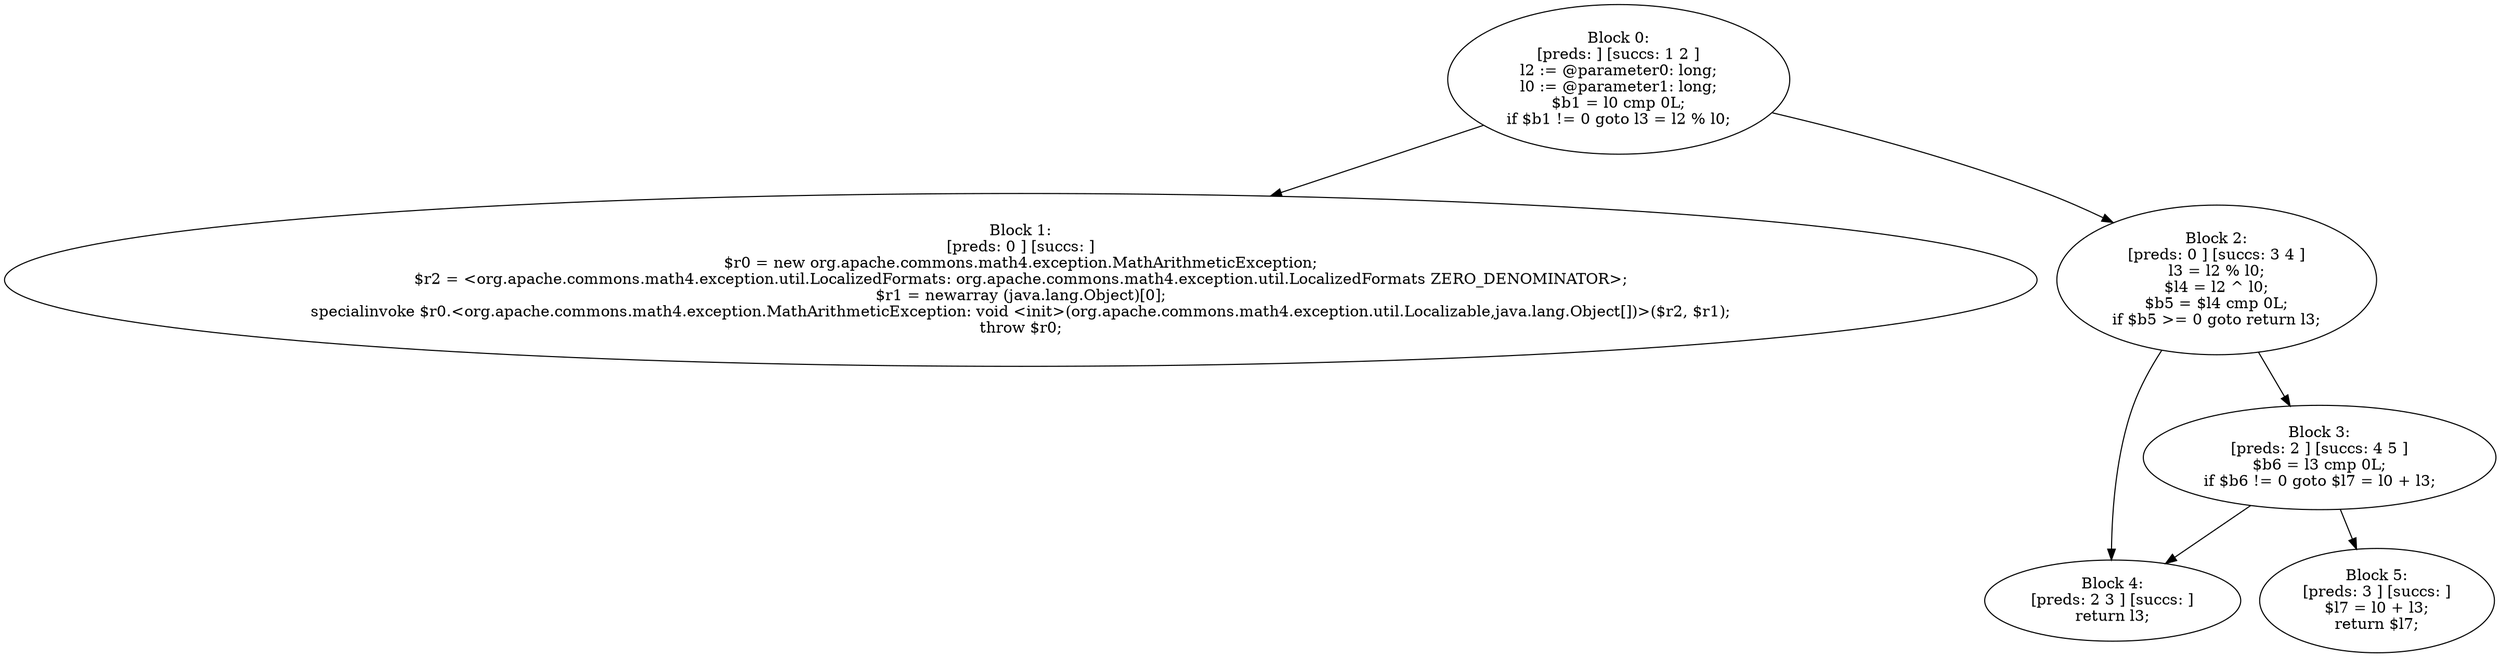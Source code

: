 digraph "unitGraph" {
    "Block 0:
[preds: ] [succs: 1 2 ]
l2 := @parameter0: long;
l0 := @parameter1: long;
$b1 = l0 cmp 0L;
if $b1 != 0 goto l3 = l2 % l0;
"
    "Block 1:
[preds: 0 ] [succs: ]
$r0 = new org.apache.commons.math4.exception.MathArithmeticException;
$r2 = <org.apache.commons.math4.exception.util.LocalizedFormats: org.apache.commons.math4.exception.util.LocalizedFormats ZERO_DENOMINATOR>;
$r1 = newarray (java.lang.Object)[0];
specialinvoke $r0.<org.apache.commons.math4.exception.MathArithmeticException: void <init>(org.apache.commons.math4.exception.util.Localizable,java.lang.Object[])>($r2, $r1);
throw $r0;
"
    "Block 2:
[preds: 0 ] [succs: 3 4 ]
l3 = l2 % l0;
$l4 = l2 ^ l0;
$b5 = $l4 cmp 0L;
if $b5 >= 0 goto return l3;
"
    "Block 3:
[preds: 2 ] [succs: 4 5 ]
$b6 = l3 cmp 0L;
if $b6 != 0 goto $l7 = l0 + l3;
"
    "Block 4:
[preds: 2 3 ] [succs: ]
return l3;
"
    "Block 5:
[preds: 3 ] [succs: ]
$l7 = l0 + l3;
return $l7;
"
    "Block 0:
[preds: ] [succs: 1 2 ]
l2 := @parameter0: long;
l0 := @parameter1: long;
$b1 = l0 cmp 0L;
if $b1 != 0 goto l3 = l2 % l0;
"->"Block 1:
[preds: 0 ] [succs: ]
$r0 = new org.apache.commons.math4.exception.MathArithmeticException;
$r2 = <org.apache.commons.math4.exception.util.LocalizedFormats: org.apache.commons.math4.exception.util.LocalizedFormats ZERO_DENOMINATOR>;
$r1 = newarray (java.lang.Object)[0];
specialinvoke $r0.<org.apache.commons.math4.exception.MathArithmeticException: void <init>(org.apache.commons.math4.exception.util.Localizable,java.lang.Object[])>($r2, $r1);
throw $r0;
";
    "Block 0:
[preds: ] [succs: 1 2 ]
l2 := @parameter0: long;
l0 := @parameter1: long;
$b1 = l0 cmp 0L;
if $b1 != 0 goto l3 = l2 % l0;
"->"Block 2:
[preds: 0 ] [succs: 3 4 ]
l3 = l2 % l0;
$l4 = l2 ^ l0;
$b5 = $l4 cmp 0L;
if $b5 >= 0 goto return l3;
";
    "Block 2:
[preds: 0 ] [succs: 3 4 ]
l3 = l2 % l0;
$l4 = l2 ^ l0;
$b5 = $l4 cmp 0L;
if $b5 >= 0 goto return l3;
"->"Block 3:
[preds: 2 ] [succs: 4 5 ]
$b6 = l3 cmp 0L;
if $b6 != 0 goto $l7 = l0 + l3;
";
    "Block 2:
[preds: 0 ] [succs: 3 4 ]
l3 = l2 % l0;
$l4 = l2 ^ l0;
$b5 = $l4 cmp 0L;
if $b5 >= 0 goto return l3;
"->"Block 4:
[preds: 2 3 ] [succs: ]
return l3;
";
    "Block 3:
[preds: 2 ] [succs: 4 5 ]
$b6 = l3 cmp 0L;
if $b6 != 0 goto $l7 = l0 + l3;
"->"Block 4:
[preds: 2 3 ] [succs: ]
return l3;
";
    "Block 3:
[preds: 2 ] [succs: 4 5 ]
$b6 = l3 cmp 0L;
if $b6 != 0 goto $l7 = l0 + l3;
"->"Block 5:
[preds: 3 ] [succs: ]
$l7 = l0 + l3;
return $l7;
";
}
